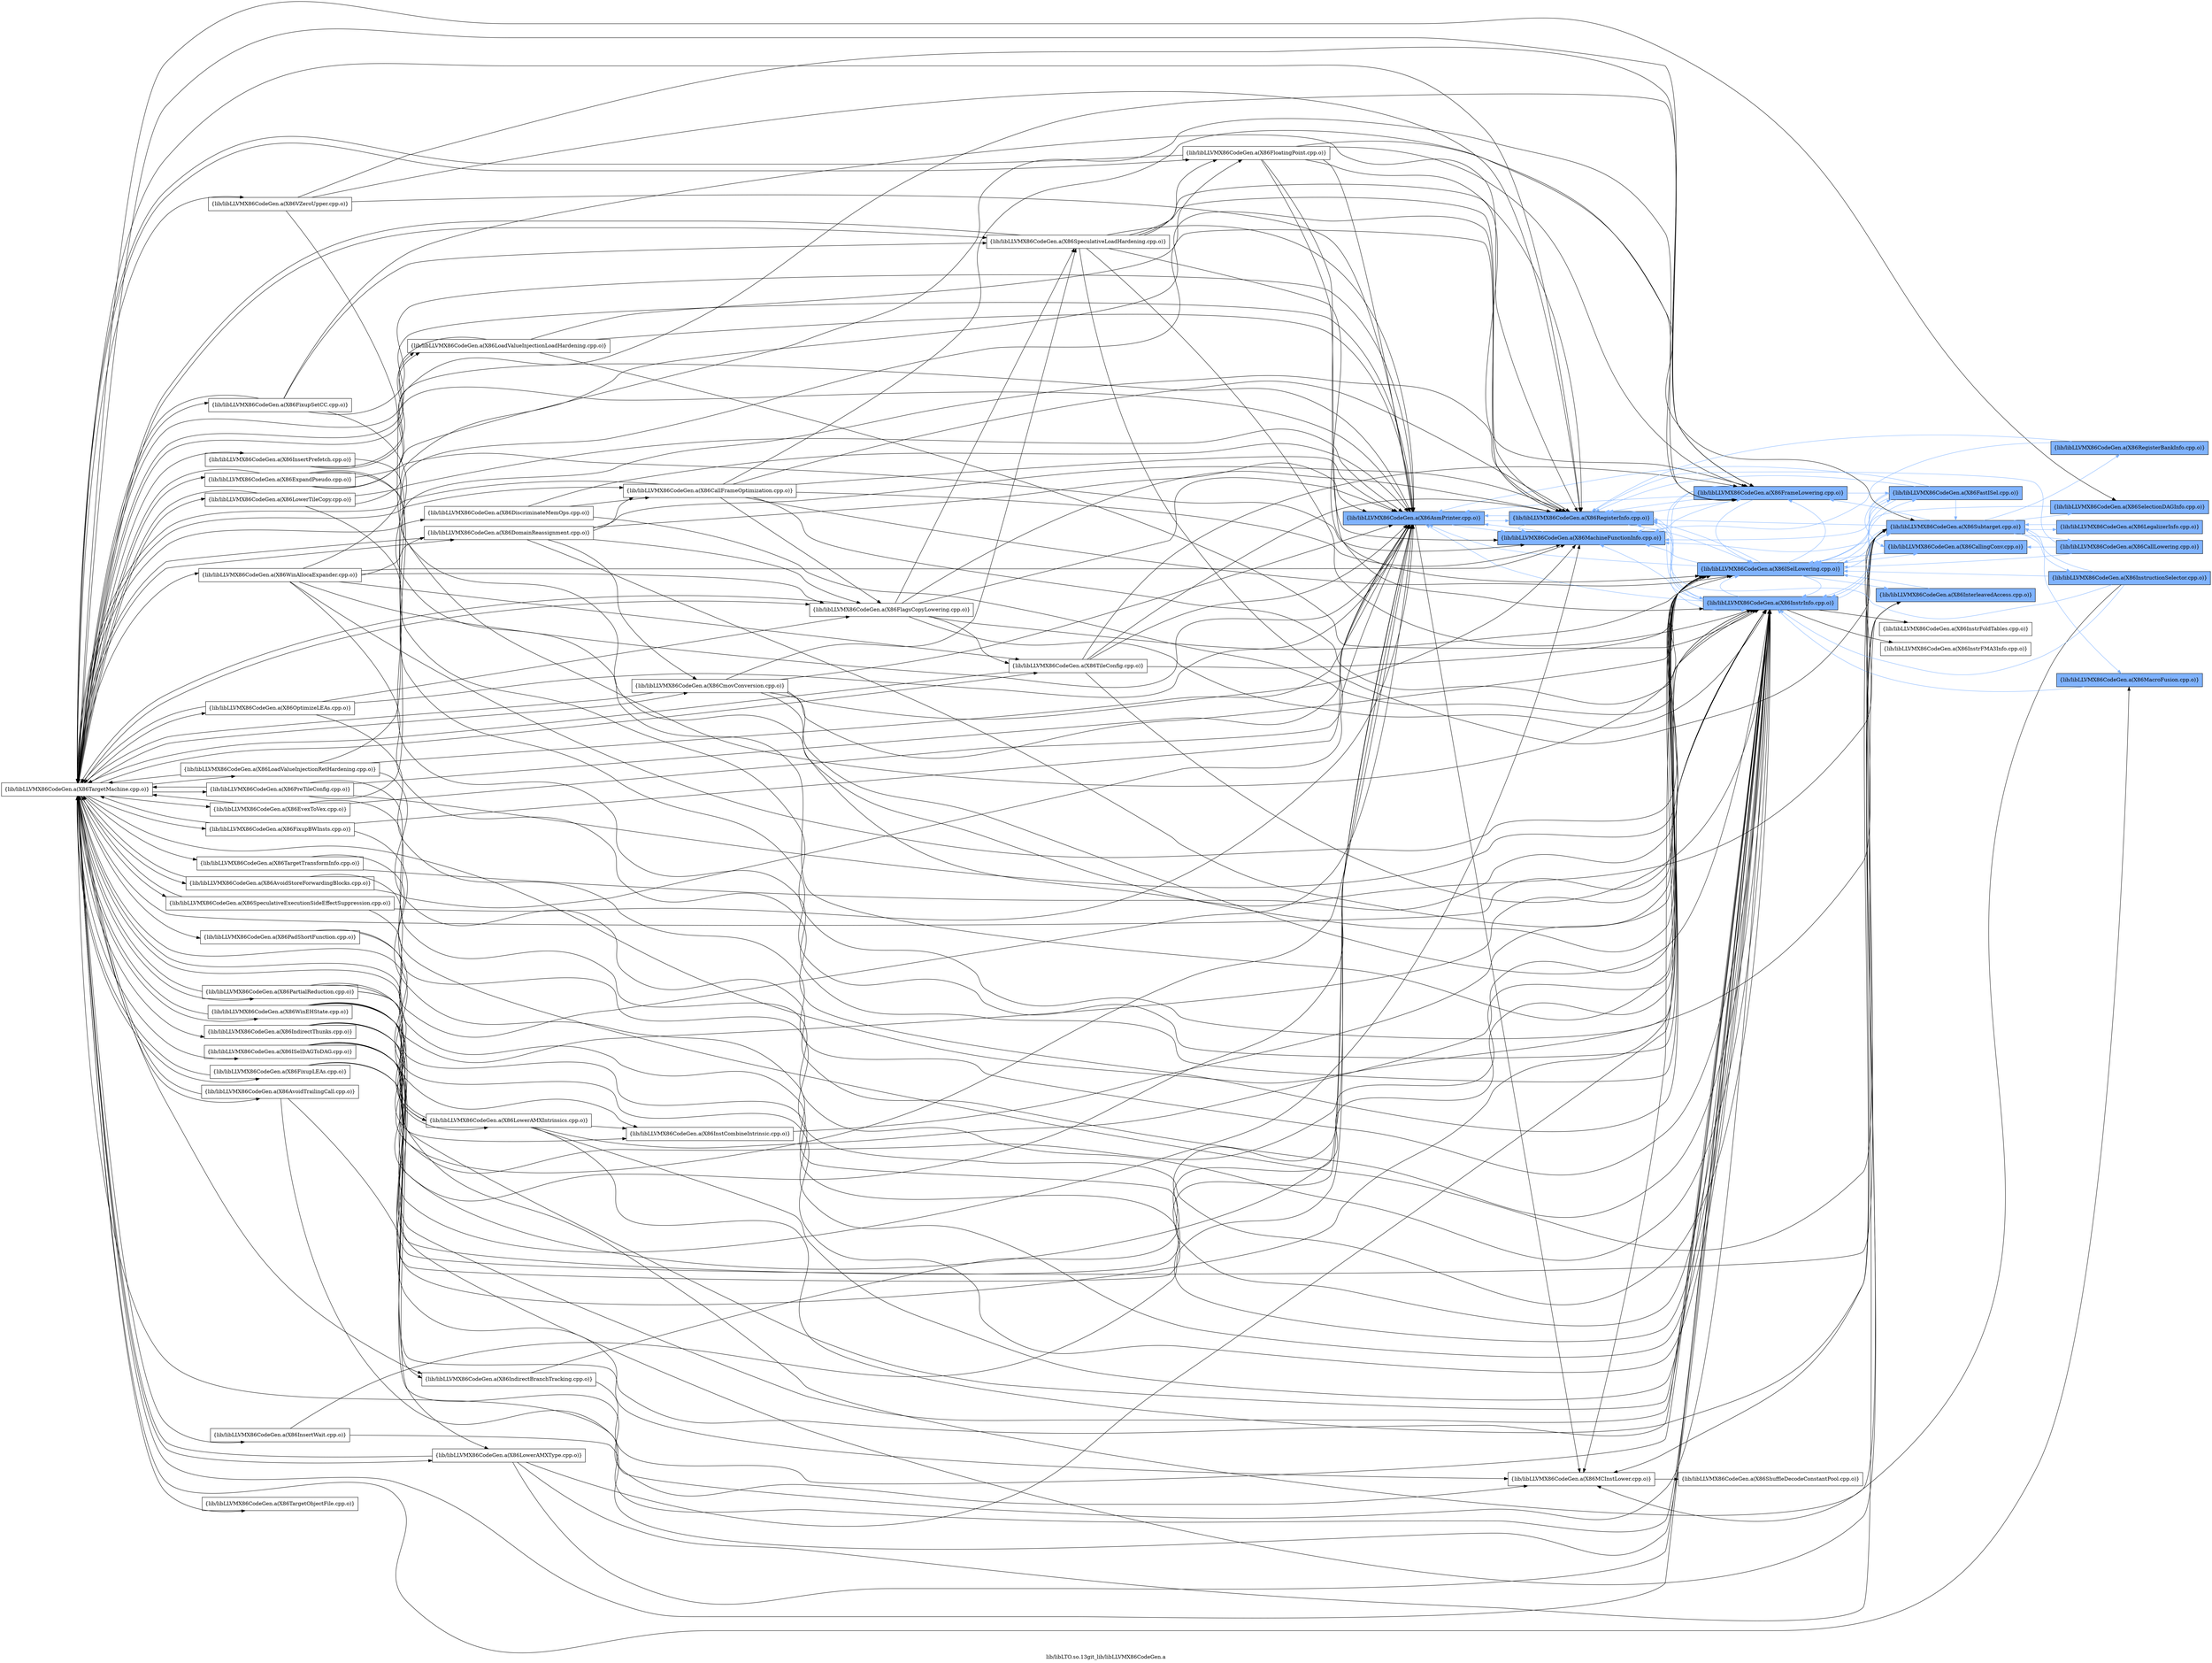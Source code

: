 digraph "lib/libLTO.so.13git_lib/libLLVMX86CodeGen.a" {
	label="lib/libLTO.so.13git_lib/libLLVMX86CodeGen.a";
	rankdir=LR;
	{ rank=same; Node0x55667ae98178;  }
	{ rank=same; Node0x55667ae979f8; Node0x55667aeba3b8; Node0x55667aebaae8;  }
	{ rank=same; Node0x55667ae96878; Node0x55667ae97958; Node0x55667ae98858; Node0x55667ae95d88;  }
	{ rank=same; Node0x55667ae999d8; Node0x55667ae96c88; Node0x55667ae96ff8; Node0x55667aea7538; Node0x55667ae98da8; Node0x55667ae94b68;  }

	Node0x55667ae98178 [shape=record,shape=box,group=1,style=filled,fillcolor="0.600000 0.5 1",label="{lib/libLLVMX86CodeGen.a(X86AsmPrinter.cpp.o)}"];
	Node0x55667ae98178 -> Node0x55667ae979f8;
	Node0x55667ae98178 -> Node0x55667aeba3b8[color="0.600000 0.5 1"];
	Node0x55667ae98178 -> Node0x55667aebaae8[color="0.600000 0.5 1"];
	Node0x55667aeb1f88 [shape=record,shape=box,group=0,label="{lib/libLLVMX86CodeGen.a(X86TargetMachine.cpp.o)}"];
	Node0x55667aeb1f88 -> Node0x55667ae98178;
	Node0x55667aeb1f88 -> Node0x55667ae979f8;
	Node0x55667aeb1f88 -> Node0x55667aebaae8;
	Node0x55667aeb1f88 -> Node0x55667aeb82e8;
	Node0x55667aeb1f88 -> Node0x55667aeb8018;
	Node0x55667aeb1f88 -> Node0x55667aeb8c98;
	Node0x55667aeb1f88 -> Node0x55667aeb9918;
	Node0x55667aeb1f88 -> Node0x55667aeb9148;
	Node0x55667aeb1f88 -> Node0x55667aeb9be8;
	Node0x55667aeb1f88 -> Node0x55667aebaa48;
	Node0x55667aeb1f88 -> Node0x55667aebb628;
	Node0x55667aeb1f88 -> Node0x55667aebaef8;
	Node0x55667aeb1f88 -> Node0x55667aebbcb8;
	Node0x55667aeb1f88 -> Node0x55667aebc938;
	Node0x55667aeb1f88 -> Node0x55667ae97958;
	Node0x55667aeb1f88 -> Node0x55667ae98858;
	Node0x55667aeb1f88 -> Node0x55667ae95d88;
	Node0x55667aeb1f88 -> Node0x55667aea7538;
	Node0x55667aeb1f88 -> Node0x55667aea68b8;
	Node0x55667aeb1f88 -> Node0x55667aea9e28;
	Node0x55667aeb1f88 -> Node0x55667aeb21b8;
	Node0x55667aeb1f88 -> Node0x55667aeb0688;
	Node0x55667aeb1f88 -> Node0x55667aeb0c78;
	Node0x55667aeb1f88 -> Node0x55667aeb0ef8;
	Node0x55667aeb1f88 -> Node0x55667aeaf238;
	Node0x55667aeb1f88 -> Node0x55667aeaf148;
	Node0x55667aeb1f88 -> Node0x55667aeae928;
	Node0x55667aeb1f88 -> Node0x55667aeaec98;
	Node0x55667aeb1f88 -> Node0x55667aeae518;
	Node0x55667aeb1f88 -> Node0x55667aeb2398;
	Node0x55667aeb1f88 -> Node0x55667aeb1c18;
	Node0x55667aeb1f88 -> Node0x55667aeb1da8;
	Node0x55667aeb1f88 -> Node0x55667aeb16c8;
	Node0x55667aeb1f88 -> Node0x55667aeb05e8;
	Node0x55667aeb1f88 -> Node0x55667aeb08b8;
	Node0x55667aeb1f88 -> Node0x55667aeb4af8;
	Node0x55667aeb1f88 -> Node0x55667ae9a7e8;
	Node0x55667aeb1f88 -> Node0x55667ae9b508;
	Node0x55667aeb1f88 -> Node0x55667ae9b0f8;
	Node0x55667aeb1f88 -> Node0x55667ae9bd78;
	Node0x55667aeb1f88 -> Node0x55667ae9c8b8;
	Node0x55667aeb1f88 -> Node0x55667ae9d538;
	Node0x55667aeb1f88 -> Node0x55667ae9cf48;
	Node0x55667aeb1f88 -> Node0x55667ae9db78;
	Node0x55667aeb1f88 -> Node0x55667ae9e848;
	Node0x55667ae979f8 [shape=record,shape=box,group=0,label="{lib/libLLVMX86CodeGen.a(X86MCInstLower.cpp.o)}"];
	Node0x55667ae979f8 -> Node0x55667ae96878;
	Node0x55667aeba3b8 [shape=record,shape=box,group=1,style=filled,fillcolor="0.600000 0.5 1",label="{lib/libLLVMX86CodeGen.a(X86MachineFunctionInfo.cpp.o)}"];
	Node0x55667aeba3b8 -> Node0x55667ae98178[color="0.600000 0.5 1"];
	Node0x55667aeba3b8 -> Node0x55667aebaae8[color="0.600000 0.5 1"];
	Node0x55667aebaae8 [shape=record,shape=box,group=1,style=filled,fillcolor="0.600000 0.5 1",label="{lib/libLLVMX86CodeGen.a(X86RegisterInfo.cpp.o)}"];
	Node0x55667aebaae8 -> Node0x55667ae98178[color="0.600000 0.5 1"];
	Node0x55667aebaae8 -> Node0x55667aeba3b8[color="0.600000 0.5 1"];
	Node0x55667aebaae8 -> Node0x55667ae97958[color="0.600000 0.5 1"];
	Node0x55667aebaae8 -> Node0x55667ae98858[color="0.600000 0.5 1"];
	Node0x55667aebaae8 -> Node0x55667ae95d88[color="0.600000 0.5 1"];
	Node0x55667ae96878 [shape=record,shape=box,group=0,label="{lib/libLLVMX86CodeGen.a(X86ShuffleDecodeConstantPool.cpp.o)}"];
	Node0x55667ae97958 [shape=record,shape=box,group=1,style=filled,fillcolor="0.600000 0.5 1",label="{lib/libLLVMX86CodeGen.a(X86ISelLowering.cpp.o)}"];
	Node0x55667ae97958 -> Node0x55667ae98178[color="0.600000 0.5 1"];
	Node0x55667ae97958 -> Node0x55667ae979f8;
	Node0x55667ae97958 -> Node0x55667aeba3b8[color="0.600000 0.5 1"];
	Node0x55667ae97958 -> Node0x55667aebaae8[color="0.600000 0.5 1"];
	Node0x55667ae97958 -> Node0x55667ae999d8[color="0.600000 0.5 1"];
	Node0x55667ae97958 -> Node0x55667ae98858[color="0.600000 0.5 1"];
	Node0x55667ae97958 -> Node0x55667ae95d88[color="0.600000 0.5 1"];
	Node0x55667ae97958 -> Node0x55667ae96c88[color="0.600000 0.5 1"];
	Node0x55667ae97958 -> Node0x55667ae96ff8[color="0.600000 0.5 1"];
	Node0x55667ae97958 -> Node0x55667aea7538[color="0.600000 0.5 1"];
	Node0x55667ae98858 [shape=record,shape=box,group=1,style=filled,fillcolor="0.600000 0.5 1",label="{lib/libLLVMX86CodeGen.a(X86InstrInfo.cpp.o)}"];
	Node0x55667ae98858 -> Node0x55667ae98178[color="0.600000 0.5 1"];
	Node0x55667ae98858 -> Node0x55667aeba3b8[color="0.600000 0.5 1"];
	Node0x55667ae98858 -> Node0x55667aebaae8[color="0.600000 0.5 1"];
	Node0x55667ae98858 -> Node0x55667ae97958[color="0.600000 0.5 1"];
	Node0x55667ae98858 -> Node0x55667ae999d8[color="0.600000 0.5 1"];
	Node0x55667ae98858 -> Node0x55667ae98da8;
	Node0x55667ae98858 -> Node0x55667ae95d88[color="0.600000 0.5 1"];
	Node0x55667ae98858 -> Node0x55667ae94b68;
	Node0x55667ae95d88 [shape=record,shape=box,group=1,style=filled,fillcolor="0.600000 0.5 1",label="{lib/libLLVMX86CodeGen.a(X86FrameLowering.cpp.o)}"];
	Node0x55667ae95d88 -> Node0x55667ae98178[color="0.600000 0.5 1"];
	Node0x55667ae95d88 -> Node0x55667aeba3b8[color="0.600000 0.5 1"];
	Node0x55667ae95d88 -> Node0x55667aebaae8[color="0.600000 0.5 1"];
	Node0x55667ae95d88 -> Node0x55667ae97958[color="0.600000 0.5 1"];
	Node0x55667ae95d88 -> Node0x55667ae999d8[color="0.600000 0.5 1"];
	Node0x55667ae95d88 -> Node0x55667ae98858[color="0.600000 0.5 1"];
	Node0x55667ae999d8 [shape=record,shape=box,group=1,style=filled,fillcolor="0.600000 0.5 1",label="{lib/libLLVMX86CodeGen.a(X86FastISel.cpp.o)}"];
	Node0x55667ae999d8 -> Node0x55667ae98178[color="0.600000 0.5 1"];
	Node0x55667ae999d8 -> Node0x55667aeba3b8[color="0.600000 0.5 1"];
	Node0x55667ae999d8 -> Node0x55667aebaae8[color="0.600000 0.5 1"];
	Node0x55667ae999d8 -> Node0x55667ae97958[color="0.600000 0.5 1"];
	Node0x55667ae999d8 -> Node0x55667ae98858[color="0.600000 0.5 1"];
	Node0x55667ae999d8 -> Node0x55667ae96c88[color="0.600000 0.5 1"];
	Node0x55667ae999d8 -> Node0x55667aea7538[color="0.600000 0.5 1"];
	Node0x55667ae96c88 [shape=record,shape=box,group=1,style=filled,fillcolor="0.600000 0.5 1",label="{lib/libLLVMX86CodeGen.a(X86CallingConv.cpp.o)}"];
	Node0x55667ae96c88 -> Node0x55667ae97958[color="0.600000 0.5 1"];
	Node0x55667ae96ff8 [shape=record,shape=box,group=1,style=filled,fillcolor="0.600000 0.5 1",label="{lib/libLLVMX86CodeGen.a(X86InterleavedAccess.cpp.o)}"];
	Node0x55667ae96ff8 -> Node0x55667ae97958[color="0.600000 0.5 1"];
	Node0x55667aea7538 [shape=record,shape=box,group=1,style=filled,fillcolor="0.600000 0.5 1",label="{lib/libLLVMX86CodeGen.a(X86Subtarget.cpp.o)}"];
	Node0x55667aea7538 -> Node0x55667ae979f8;
	Node0x55667aea7538 -> Node0x55667aeba3b8[color="0.600000 0.5 1"];
	Node0x55667aea7538 -> Node0x55667aebaae8[color="0.600000 0.5 1"];
	Node0x55667aea7538 -> Node0x55667ae97958[color="0.600000 0.5 1"];
	Node0x55667aea7538 -> Node0x55667ae98858[color="0.600000 0.5 1"];
	Node0x55667aea7538 -> Node0x55667ae95d88[color="0.600000 0.5 1"];
	Node0x55667aea7538 -> Node0x55667aea68b8[color="0.600000 0.5 1"];
	Node0x55667aea7538 -> Node0x55667aeaa828[color="0.600000 0.5 1"];
	Node0x55667aea7538 -> Node0x55667aeaafa8[color="0.600000 0.5 1"];
	Node0x55667aea7538 -> Node0x55667aea8ed8[color="0.600000 0.5 1"];
	Node0x55667aea7538 -> Node0x55667aea9658[color="0.600000 0.5 1"];
	Node0x55667aea7538 -> Node0x55667aea9e28[color="0.600000 0.5 1"];
	Node0x55667ae98da8 [shape=record,shape=box,group=0,label="{lib/libLLVMX86CodeGen.a(X86InstrFoldTables.cpp.o)}"];
	Node0x55667ae94b68 [shape=record,shape=box,group=0,label="{lib/libLLVMX86CodeGen.a(X86InstrFMA3Info.cpp.o)}"];
	Node0x55667aea68b8 [shape=record,shape=box,group=1,style=filled,fillcolor="0.600000 0.5 1",label="{lib/libLLVMX86CodeGen.a(X86SelectionDAGInfo.cpp.o)}"];
	Node0x55667aea68b8 -> Node0x55667ae97958[color="0.600000 0.5 1"];
	Node0x55667aeaa828 [shape=record,shape=box,group=1,style=filled,fillcolor="0.600000 0.5 1",label="{lib/libLLVMX86CodeGen.a(X86CallLowering.cpp.o)}"];
	Node0x55667aeaa828 -> Node0x55667aebaae8[color="0.600000 0.5 1"];
	Node0x55667aeaa828 -> Node0x55667ae97958[color="0.600000 0.5 1"];
	Node0x55667aeaa828 -> Node0x55667ae96c88[color="0.600000 0.5 1"];
	Node0x55667aeaafa8 [shape=record,shape=box,group=1,style=filled,fillcolor="0.600000 0.5 1",label="{lib/libLLVMX86CodeGen.a(X86LegalizerInfo.cpp.o)}"];
	Node0x55667aeaafa8 -> Node0x55667aea7538[color="0.600000 0.5 1"];
	Node0x55667aea8ed8 [shape=record,shape=box,group=1,style=filled,fillcolor="0.600000 0.5 1",label="{lib/libLLVMX86CodeGen.a(X86RegisterBankInfo.cpp.o)}"];
	Node0x55667aea8ed8 -> Node0x55667aeba3b8[color="0.600000 0.5 1"];
	Node0x55667aea8ed8 -> Node0x55667aebaae8[color="0.600000 0.5 1"];
	Node0x55667aea9658 [shape=record,shape=box,group=1,style=filled,fillcolor="0.600000 0.5 1",label="{lib/libLLVMX86CodeGen.a(X86InstructionSelector.cpp.o)}"];
	Node0x55667aea9658 -> Node0x55667ae979f8;
	Node0x55667aea9658 -> Node0x55667aebaae8[color="0.600000 0.5 1"];
	Node0x55667aea9658 -> Node0x55667ae97958[color="0.600000 0.5 1"];
	Node0x55667aea9658 -> Node0x55667ae98858[color="0.600000 0.5 1"];
	Node0x55667aea9658 -> Node0x55667aea7538[color="0.600000 0.5 1"];
	Node0x55667aea9e28 [shape=record,shape=box,group=1,style=filled,fillcolor="0.600000 0.5 1",label="{lib/libLLVMX86CodeGen.a(X86MacroFusion.cpp.o)}"];
	Node0x55667aea9e28 -> Node0x55667ae98858[color="0.600000 0.5 1"];
	Node0x55667aeb82e8 [shape=record,shape=box,group=0,label="{lib/libLLVMX86CodeGen.a(X86ExpandPseudo.cpp.o)}"];
	Node0x55667aeb82e8 -> Node0x55667ae98178;
	Node0x55667aeb82e8 -> Node0x55667aeba3b8;
	Node0x55667aeb82e8 -> Node0x55667ae97958;
	Node0x55667aeb82e8 -> Node0x55667ae98858;
	Node0x55667aeb82e8 -> Node0x55667ae95d88;
	Node0x55667aeb82e8 -> Node0x55667aeb1f88;
	Node0x55667aeb8018 [shape=record,shape=box,group=0,label="{lib/libLLVMX86CodeGen.a(X86LowerTileCopy.cpp.o)}"];
	Node0x55667aeb8018 -> Node0x55667ae98178;
	Node0x55667aeb8018 -> Node0x55667aebaae8;
	Node0x55667aeb8018 -> Node0x55667ae98858;
	Node0x55667aeb8018 -> Node0x55667aeb1f88;
	Node0x55667aeb8c98 [shape=record,shape=box,group=0,label="{lib/libLLVMX86CodeGen.a(X86FloatingPoint.cpp.o)}"];
	Node0x55667aeb8c98 -> Node0x55667ae98178;
	Node0x55667aeb8c98 -> Node0x55667aeba3b8;
	Node0x55667aeb8c98 -> Node0x55667aebaae8;
	Node0x55667aeb8c98 -> Node0x55667ae98858;
	Node0x55667aeb8c98 -> Node0x55667ae95d88;
	Node0x55667aeb8c98 -> Node0x55667aea7538;
	Node0x55667aeb8c98 -> Node0x55667aeb1f88;
	Node0x55667aeb9918 [shape=record,shape=box,group=0,label="{lib/libLLVMX86CodeGen.a(X86LoadValueInjectionLoadHardening.cpp.o)}"];
	Node0x55667aeb9918 -> Node0x55667ae98178;
	Node0x55667aeb9918 -> Node0x55667aeb8c98;
	Node0x55667aeb9918 -> Node0x55667ae98858;
	Node0x55667aeb9918 -> Node0x55667aeb1f88;
	Node0x55667aeb9148 [shape=record,shape=box,group=0,label="{lib/libLLVMX86CodeGen.a(X86TileConfig.cpp.o)}"];
	Node0x55667aeb9148 -> Node0x55667ae98178;
	Node0x55667aeb9148 -> Node0x55667aebaae8;
	Node0x55667aeb9148 -> Node0x55667ae97958;
	Node0x55667aeb9148 -> Node0x55667ae98858;
	Node0x55667aeb9148 -> Node0x55667ae95d88;
	Node0x55667aeb9148 -> Node0x55667aeb1f88;
	Node0x55667aeb9be8 [shape=record,shape=box,group=0,label="{lib/libLLVMX86CodeGen.a(X86SpeculativeLoadHardening.cpp.o)}"];
	Node0x55667aeb9be8 -> Node0x55667ae98178;
	Node0x55667aeb9be8 -> Node0x55667aebaae8;
	Node0x55667aeb9be8 -> Node0x55667aeb8c98;
	Node0x55667aeb9be8 -> Node0x55667ae97958;
	Node0x55667aeb9be8 -> Node0x55667ae98858;
	Node0x55667aeb9be8 -> Node0x55667ae95d88;
	Node0x55667aeb9be8 -> Node0x55667aea7538;
	Node0x55667aeb9be8 -> Node0x55667aeb1f88;
	Node0x55667aebaa48 [shape=record,shape=box,group=0,label="{lib/libLLVMX86CodeGen.a(X86FlagsCopyLowering.cpp.o)}"];
	Node0x55667aebaa48 -> Node0x55667ae98178;
	Node0x55667aebaa48 -> Node0x55667aebaae8;
	Node0x55667aebaa48 -> Node0x55667aeb9148;
	Node0x55667aebaa48 -> Node0x55667aeb9be8;
	Node0x55667aebaa48 -> Node0x55667ae97958;
	Node0x55667aebaa48 -> Node0x55667ae98858;
	Node0x55667aebaa48 -> Node0x55667aeb1f88;
	Node0x55667aebb628 [shape=record,shape=box,group=0,label="{lib/libLLVMX86CodeGen.a(X86FixupSetCC.cpp.o)}"];
	Node0x55667aebb628 -> Node0x55667ae98178;
	Node0x55667aebb628 -> Node0x55667aebaae8;
	Node0x55667aebb628 -> Node0x55667aeb9be8;
	Node0x55667aebb628 -> Node0x55667ae98858;
	Node0x55667aebb628 -> Node0x55667aeb1f88;
	Node0x55667aebaef8 [shape=record,shape=box,group=0,label="{lib/libLLVMX86CodeGen.a(X86OptimizeLEAs.cpp.o)}"];
	Node0x55667aebaef8 -> Node0x55667ae98178;
	Node0x55667aebaef8 -> Node0x55667aebaa48;
	Node0x55667aebaef8 -> Node0x55667ae98858;
	Node0x55667aebaef8 -> Node0x55667aeb1f88;
	Node0x55667aebbcb8 [shape=record,shape=box,group=0,label="{lib/libLLVMX86CodeGen.a(X86CallFrameOptimization.cpp.o)}"];
	Node0x55667aebbcb8 -> Node0x55667ae98178;
	Node0x55667aebbcb8 -> Node0x55667aeba3b8;
	Node0x55667aebbcb8 -> Node0x55667aebaae8;
	Node0x55667aebbcb8 -> Node0x55667aebaa48;
	Node0x55667aebbcb8 -> Node0x55667ae97958;
	Node0x55667aebbcb8 -> Node0x55667ae98858;
	Node0x55667aebbcb8 -> Node0x55667ae95d88;
	Node0x55667aebbcb8 -> Node0x55667aeb1f88;
	Node0x55667aebc938 [shape=record,shape=box,group=0,label="{lib/libLLVMX86CodeGen.a(X86AvoidStoreForwardingBlocks.cpp.o)}"];
	Node0x55667aebc938 -> Node0x55667ae98178;
	Node0x55667aebc938 -> Node0x55667ae98858;
	Node0x55667aebc938 -> Node0x55667aeb1f88;
	Node0x55667aeb21b8 [shape=record,shape=box,group=0,label="{lib/libLLVMX86CodeGen.a(X86InstCombineIntrinsic.cpp.o)}"];
	Node0x55667aeb21b8 -> Node0x55667ae97958;
	Node0x55667aeb0688 [shape=record,shape=box,group=0,label="{lib/libLLVMX86CodeGen.a(X86SpeculativeExecutionSideEffectSuppression.cpp.o)}"];
	Node0x55667aeb0688 -> Node0x55667ae98178;
	Node0x55667aeb0688 -> Node0x55667ae98858;
	Node0x55667aeb0688 -> Node0x55667aeb1f88;
	Node0x55667aeb0c78 [shape=record,shape=box,group=0,label="{lib/libLLVMX86CodeGen.a(X86IndirectThunks.cpp.o)}"];
	Node0x55667aeb0c78 -> Node0x55667ae98178;
	Node0x55667aeb0c78 -> Node0x55667ae97958;
	Node0x55667aeb0c78 -> Node0x55667ae98858;
	Node0x55667aeb0ef8 [shape=record,shape=box,group=0,label="{lib/libLLVMX86CodeGen.a(X86LoadValueInjectionRetHardening.cpp.o)}"];
	Node0x55667aeb0ef8 -> Node0x55667ae98178;
	Node0x55667aeb0ef8 -> Node0x55667aebaae8;
	Node0x55667aeb0ef8 -> Node0x55667ae98858;
	Node0x55667aeb0ef8 -> Node0x55667aeb1f88;
	Node0x55667aeaf238 [shape=record,shape=box,group=0,label="{lib/libLLVMX86CodeGen.a(X86AvoidTrailingCall.cpp.o)}"];
	Node0x55667aeaf238 -> Node0x55667ae98178;
	Node0x55667aeaf238 -> Node0x55667ae98858;
	Node0x55667aeaf238 -> Node0x55667aeb1f88;
	Node0x55667aeaf148 [shape=record,shape=box,group=0,label="{lib/libLLVMX86CodeGen.a(X86PreTileConfig.cpp.o)}"];
	Node0x55667aeaf148 -> Node0x55667ae98178;
	Node0x55667aeaf148 -> Node0x55667aebaae8;
	Node0x55667aeaf148 -> Node0x55667ae97958;
	Node0x55667aeaf148 -> Node0x55667ae98858;
	Node0x55667aeaf148 -> Node0x55667aeb1f88;
	Node0x55667aeae928 [shape=record,shape=box,group=0,label="{lib/libLLVMX86CodeGen.a(X86CmovConversion.cpp.o)}"];
	Node0x55667aeae928 -> Node0x55667ae98178;
	Node0x55667aeae928 -> Node0x55667aeba3b8;
	Node0x55667aeae928 -> Node0x55667aeb9be8;
	Node0x55667aeae928 -> Node0x55667ae97958;
	Node0x55667aeae928 -> Node0x55667ae98858;
	Node0x55667aeae928 -> Node0x55667aea7538;
	Node0x55667aeae928 -> Node0x55667aeb1f88;
	Node0x55667aeaec98 [shape=record,shape=box,group=0,label="{lib/libLLVMX86CodeGen.a(X86ISelDAGToDAG.cpp.o)}"];
	Node0x55667aeaec98 -> Node0x55667ae98178;
	Node0x55667aeaec98 -> Node0x55667ae979f8;
	Node0x55667aeaec98 -> Node0x55667aeba3b8;
	Node0x55667aeaec98 -> Node0x55667ae97958;
	Node0x55667aeaec98 -> Node0x55667ae98858;
	Node0x55667aeaec98 -> Node0x55667aea7538;
	Node0x55667aeaec98 -> Node0x55667aeae518;
	Node0x55667aeae518 [shape=record,shape=box,group=0,label="{lib/libLLVMX86CodeGen.a(X86IndirectBranchTracking.cpp.o)}"];
	Node0x55667aeae518 -> Node0x55667ae98178;
	Node0x55667aeae518 -> Node0x55667ae98858;
	Node0x55667aeb2398 [shape=record,shape=box,group=0,label="{lib/libLLVMX86CodeGen.a(X86EvexToVex.cpp.o)}"];
	Node0x55667aeb2398 -> Node0x55667ae98178;
	Node0x55667aeb2398 -> Node0x55667ae98858;
	Node0x55667aeb2398 -> Node0x55667aeb1f88;
	Node0x55667aeb1c18 [shape=record,shape=box,group=0,label="{lib/libLLVMX86CodeGen.a(X86DiscriminateMemOps.cpp.o)}"];
	Node0x55667aeb1c18 -> Node0x55667ae98178;
	Node0x55667aeb1c18 -> Node0x55667aebbcb8;
	Node0x55667aeb1c18 -> Node0x55667ae98858;
	Node0x55667aeb1da8 [shape=record,shape=box,group=0,label="{lib/libLLVMX86CodeGen.a(X86InsertPrefetch.cpp.o)}"];
	Node0x55667aeb1da8 -> Node0x55667ae98178;
	Node0x55667aeb1da8 -> Node0x55667aeb9918;
	Node0x55667aeb1da8 -> Node0x55667ae98858;
	Node0x55667aeb16c8 [shape=record,shape=box,group=0,label="{lib/libLLVMX86CodeGen.a(X86FixupBWInsts.cpp.o)}"];
	Node0x55667aeb16c8 -> Node0x55667ae98178;
	Node0x55667aeb16c8 -> Node0x55667ae98858;
	Node0x55667aeb16c8 -> Node0x55667aeb1f88;
	Node0x55667aeb05e8 [shape=record,shape=box,group=0,label="{lib/libLLVMX86CodeGen.a(X86PadShortFunction.cpp.o)}"];
	Node0x55667aeb05e8 -> Node0x55667ae98178;
	Node0x55667aeb05e8 -> Node0x55667ae98858;
	Node0x55667aeb08b8 [shape=record,shape=box,group=0,label="{lib/libLLVMX86CodeGen.a(X86FixupLEAs.cpp.o)}"];
	Node0x55667aeb08b8 -> Node0x55667ae98178;
	Node0x55667aeb08b8 -> Node0x55667ae98858;
	Node0x55667aeb08b8 -> Node0x55667aeb1f88;
	Node0x55667aeb4af8 [shape=record,shape=box,group=0,label="{lib/libLLVMX86CodeGen.a(X86LowerAMXIntrinsics.cpp.o)}"];
	Node0x55667aeb4af8 -> Node0x55667ae97958;
	Node0x55667aeb4af8 -> Node0x55667ae98858;
	Node0x55667aeb4af8 -> Node0x55667ae96ff8;
	Node0x55667aeb4af8 -> Node0x55667aeb1f88;
	Node0x55667aeb4af8 -> Node0x55667aeb21b8;
	Node0x55667ae9a7e8 [shape=record,shape=box,group=0,label="{lib/libLLVMX86CodeGen.a(X86LowerAMXType.cpp.o)}"];
	Node0x55667ae9a7e8 -> Node0x55667ae97958;
	Node0x55667ae9a7e8 -> Node0x55667ae98858;
	Node0x55667ae9a7e8 -> Node0x55667ae96ff8;
	Node0x55667ae9a7e8 -> Node0x55667aeb1f88;
	Node0x55667ae9b508 [shape=record,shape=box,group=0,label="{lib/libLLVMX86CodeGen.a(X86DomainReassignment.cpp.o)}"];
	Node0x55667ae9b508 -> Node0x55667ae98178;
	Node0x55667ae9b508 -> Node0x55667aebaae8;
	Node0x55667ae9b508 -> Node0x55667aebaa48;
	Node0x55667ae9b508 -> Node0x55667aebbcb8;
	Node0x55667ae9b508 -> Node0x55667ae98858;
	Node0x55667ae9b508 -> Node0x55667aeb1f88;
	Node0x55667ae9b508 -> Node0x55667aeae928;
	Node0x55667ae9b0f8 [shape=record,shape=box,group=0,label="{lib/libLLVMX86CodeGen.a(X86PartialReduction.cpp.o)}"];
	Node0x55667ae9b0f8 -> Node0x55667ae97958;
	Node0x55667ae9b0f8 -> Node0x55667ae98858;
	Node0x55667ae9b0f8 -> Node0x55667ae96ff8;
	Node0x55667ae9b0f8 -> Node0x55667aeb1f88;
	Node0x55667ae9b0f8 -> Node0x55667aeb4af8;
	Node0x55667ae9bd78 [shape=record,shape=box,group=0,label="{lib/libLLVMX86CodeGen.a(X86TargetObjectFile.cpp.o)}"];
	Node0x55667ae9c8b8 [shape=record,shape=box,group=0,label="{lib/libLLVMX86CodeGen.a(X86TargetTransformInfo.cpp.o)}"];
	Node0x55667ae9c8b8 -> Node0x55667ae97958;
	Node0x55667ae9c8b8 -> Node0x55667aea7538;
	Node0x55667ae9d538 [shape=record,shape=box,group=0,label="{lib/libLLVMX86CodeGen.a(X86VZeroUpper.cpp.o)}"];
	Node0x55667ae9d538 -> Node0x55667ae98178;
	Node0x55667ae9d538 -> Node0x55667aebaae8;
	Node0x55667ae9d538 -> Node0x55667ae98858;
	Node0x55667ae9d538 -> Node0x55667ae95d88;
	Node0x55667ae9cf48 [shape=record,shape=box,group=0,label="{lib/libLLVMX86CodeGen.a(X86WinAllocaExpander.cpp.o)}"];
	Node0x55667ae9cf48 -> Node0x55667ae98178;
	Node0x55667ae9cf48 -> Node0x55667aeba3b8;
	Node0x55667ae9cf48 -> Node0x55667aeb9148;
	Node0x55667ae9cf48 -> Node0x55667aebaa48;
	Node0x55667ae9cf48 -> Node0x55667ae97958;
	Node0x55667ae9cf48 -> Node0x55667ae98858;
	Node0x55667ae9cf48 -> Node0x55667ae95d88;
	Node0x55667ae9cf48 -> Node0x55667ae9b508;
	Node0x55667ae9db78 [shape=record,shape=box,group=0,label="{lib/libLLVMX86CodeGen.a(X86WinEHState.cpp.o)}"];
	Node0x55667ae9db78 -> Node0x55667ae97958;
	Node0x55667ae9db78 -> Node0x55667ae96ff8;
	Node0x55667ae9db78 -> Node0x55667aeb1f88;
	Node0x55667ae9db78 -> Node0x55667aeb21b8;
	Node0x55667ae9db78 -> Node0x55667aeb4af8;
	Node0x55667ae9db78 -> Node0x55667ae9a7e8;
	Node0x55667ae9e848 [shape=record,shape=box,group=0,label="{lib/libLLVMX86CodeGen.a(X86InsertWait.cpp.o)}"];
	Node0x55667ae9e848 -> Node0x55667ae98178;
	Node0x55667ae9e848 -> Node0x55667ae98858;
}

